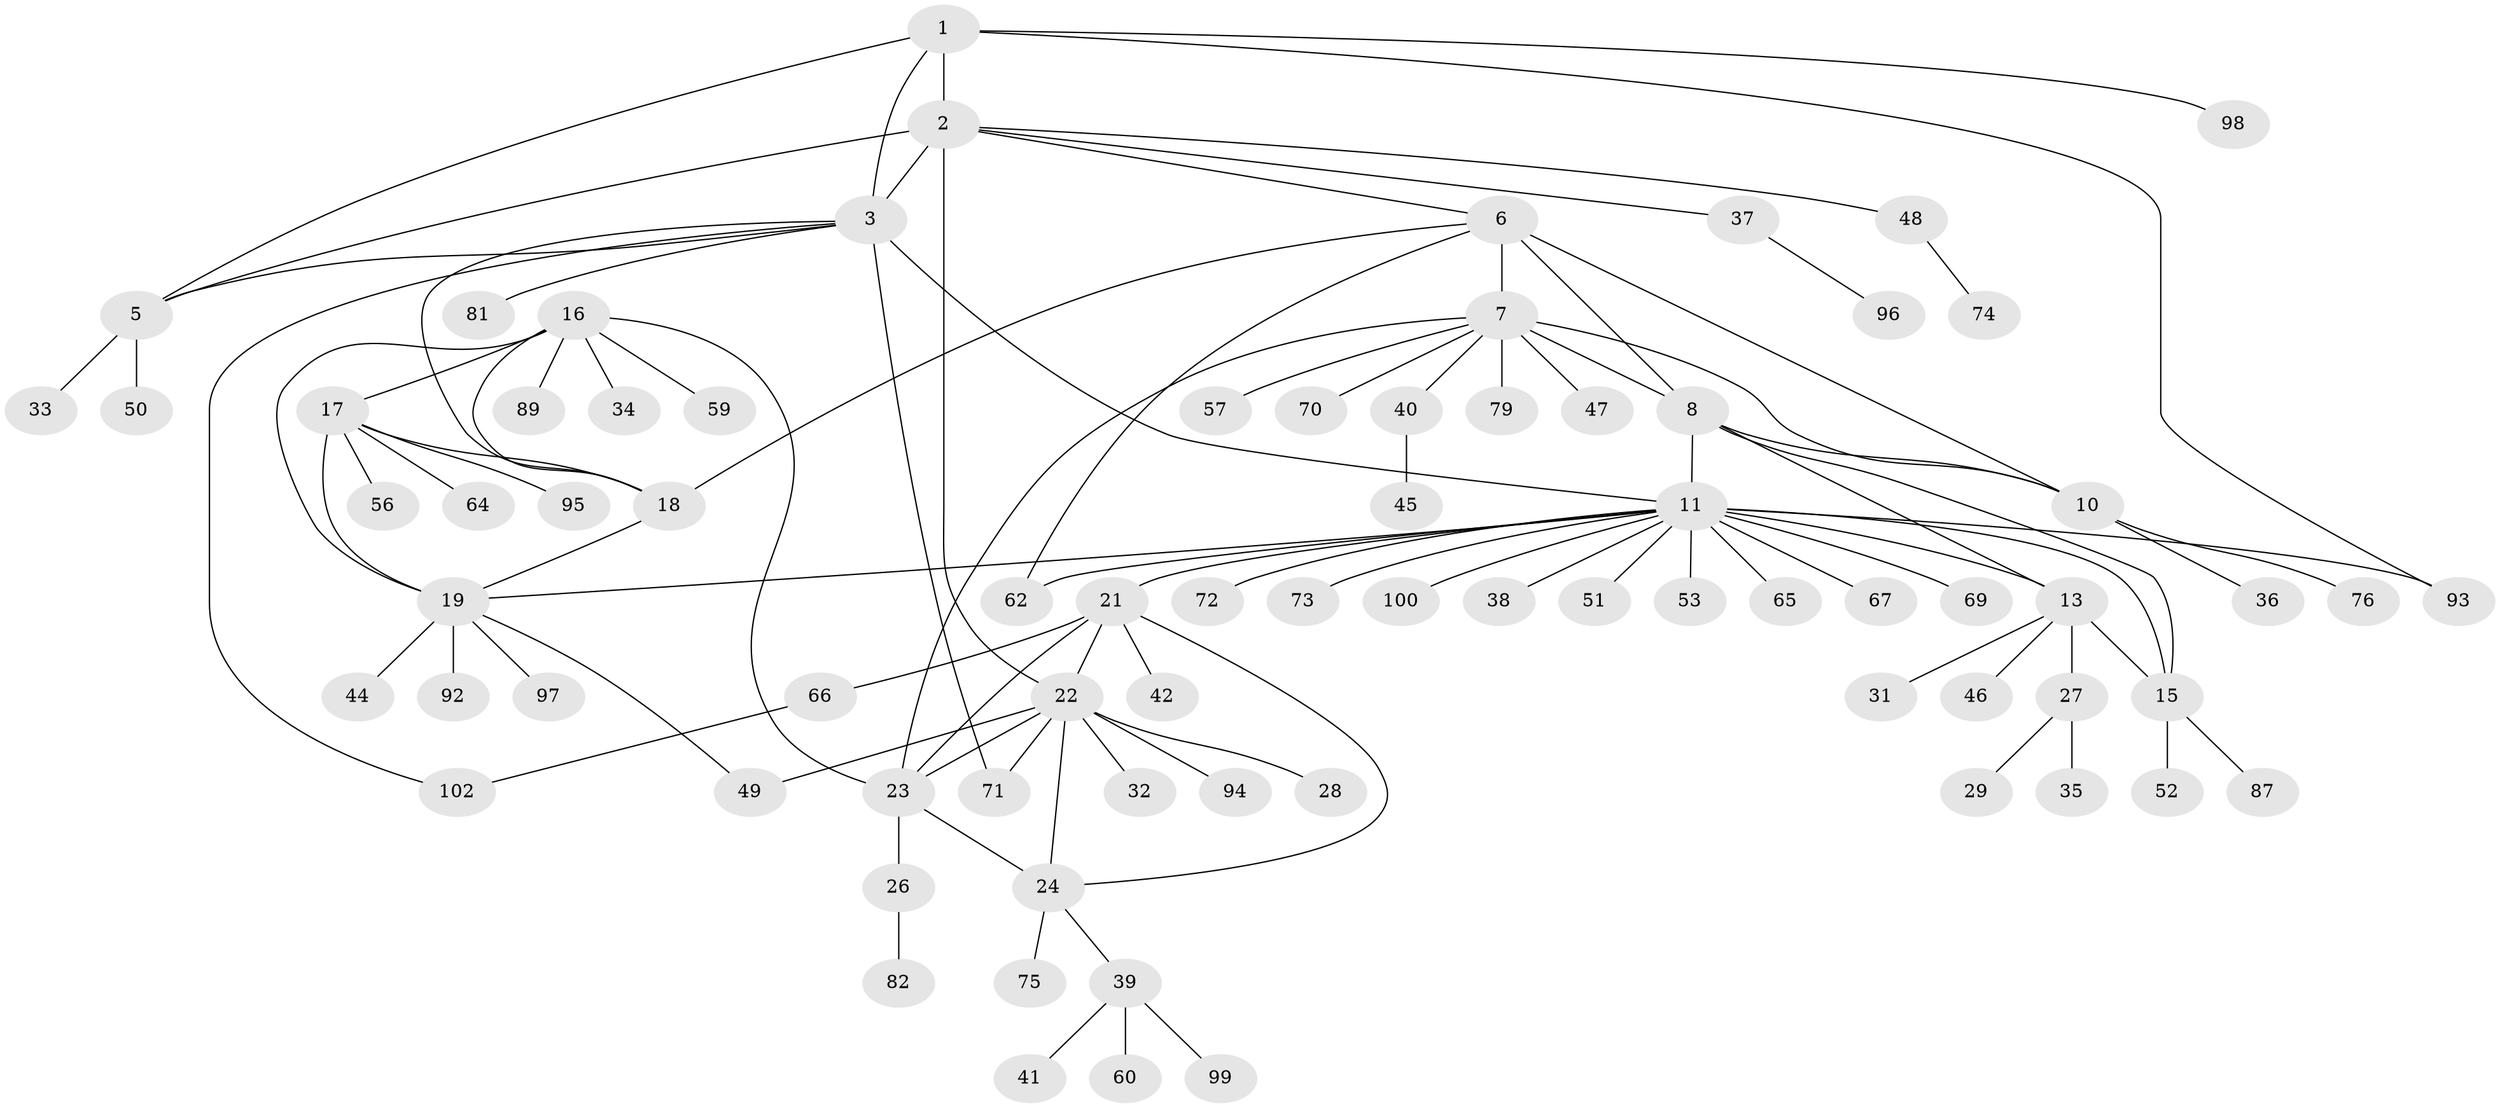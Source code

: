 // Generated by graph-tools (version 1.1) at 2025/52/02/27/25 19:52:18]
// undirected, 77 vertices, 102 edges
graph export_dot {
graph [start="1"]
  node [color=gray90,style=filled];
  1 [super="+83"];
  2 [super="+4"];
  3 [super="+54"];
  5 [super="+58"];
  6 [super="+90"];
  7 [super="+9"];
  8 [super="+14"];
  10;
  11 [super="+12"];
  13 [super="+78"];
  15;
  16 [super="+80"];
  17 [super="+61"];
  18 [super="+91"];
  19 [super="+20"];
  21 [super="+103"];
  22;
  23 [super="+25"];
  24 [super="+43"];
  26;
  27 [super="+63"];
  28 [super="+30"];
  29;
  31;
  32;
  33 [super="+84"];
  34;
  35;
  36;
  37;
  38;
  39 [super="+101"];
  40;
  41;
  42;
  44;
  45 [super="+86"];
  46 [super="+55"];
  47;
  48;
  49 [super="+88"];
  50;
  51;
  52;
  53;
  56;
  57;
  59;
  60;
  62;
  64;
  65 [super="+68"];
  66;
  67;
  69;
  70;
  71 [super="+85"];
  72;
  73 [super="+77"];
  74;
  75;
  76;
  79;
  81;
  82;
  87;
  89;
  92;
  93;
  94;
  95;
  96;
  97;
  98;
  99;
  100;
  102;
  1 -- 2 [weight=2];
  1 -- 3;
  1 -- 5;
  1 -- 93;
  1 -- 98;
  2 -- 3 [weight=2];
  2 -- 5 [weight=2];
  2 -- 22;
  2 -- 37;
  2 -- 48;
  2 -- 6;
  3 -- 5;
  3 -- 11;
  3 -- 18;
  3 -- 71;
  3 -- 102;
  3 -- 81;
  5 -- 33;
  5 -- 50;
  6 -- 7 [weight=2];
  6 -- 8;
  6 -- 10;
  6 -- 18;
  6 -- 62;
  7 -- 8 [weight=2];
  7 -- 10 [weight=2];
  7 -- 47;
  7 -- 70;
  7 -- 79;
  7 -- 40;
  7 -- 57;
  7 -- 23;
  8 -- 10;
  8 -- 11 [weight=2];
  8 -- 13;
  8 -- 15;
  10 -- 36;
  10 -- 76;
  11 -- 13 [weight=2];
  11 -- 15 [weight=2];
  11 -- 51;
  11 -- 65;
  11 -- 67;
  11 -- 69;
  11 -- 72;
  11 -- 73;
  11 -- 100;
  11 -- 38;
  11 -- 19;
  11 -- 21;
  11 -- 53;
  11 -- 93;
  11 -- 62;
  13 -- 15;
  13 -- 27;
  13 -- 31;
  13 -- 46;
  15 -- 52;
  15 -- 87;
  16 -- 17;
  16 -- 18;
  16 -- 19 [weight=2];
  16 -- 23;
  16 -- 34;
  16 -- 59;
  16 -- 89;
  17 -- 18;
  17 -- 19 [weight=2];
  17 -- 56;
  17 -- 64;
  17 -- 95;
  18 -- 19 [weight=2];
  19 -- 44;
  19 -- 49;
  19 -- 97;
  19 -- 92;
  21 -- 22;
  21 -- 23 [weight=2];
  21 -- 24;
  21 -- 42;
  21 -- 66;
  22 -- 23 [weight=2];
  22 -- 24;
  22 -- 28;
  22 -- 32;
  22 -- 49;
  22 -- 71;
  22 -- 94;
  23 -- 24 [weight=2];
  23 -- 26;
  24 -- 39;
  24 -- 75;
  26 -- 82;
  27 -- 29;
  27 -- 35;
  37 -- 96;
  39 -- 41;
  39 -- 60;
  39 -- 99;
  40 -- 45;
  48 -- 74;
  66 -- 102;
}
